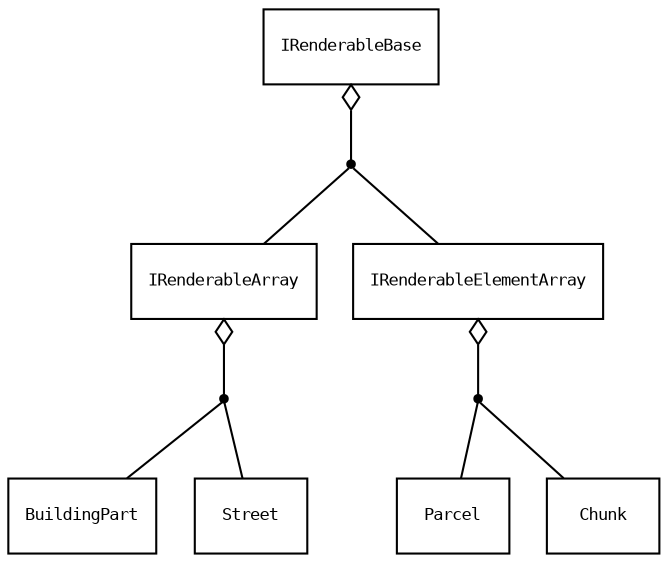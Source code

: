 // QuadTree containing four line segments
digraph x
{
    fontname=Consolas
    fontsize=8

    node [
        fontname=Consolas
        fontsize=8
        shape=record
    ]

    edge [
        fontname=Consolas
        fontsize=8
        arrowtail=odiamond
    ]

    graph [
        #splines=ortho
        concentrate=true
    ]

    IRenderableBase
    IRenderableArray
    IRenderableElementArray
    a [ shape=point ]
    b [ shape=point ]
    c [ shape=point ]

    subgraph infrastructure
    {
        label = "namespace Infrastructure";
        BuildingPart
        Parcel
        Street
    }

    subgraph terrain
    {
        label = "namespace Terrain";
        Chunk
    }

    IRenderableBase -> a [ dir=back ];
    a -> IRenderableArray [ dir=none ];
    a -> IRenderableElementArray [ dir=none ];

    IRenderableArray -> b [ dir=back ];
    b -> BuildingPart [ dir=none ];
    b -> Street [ dir=none ];

    IRenderableElementArray -> c [ dir=back ];
    c -> Parcel [ dir=none ];
    c -> Chunk [ dir=none ];
}